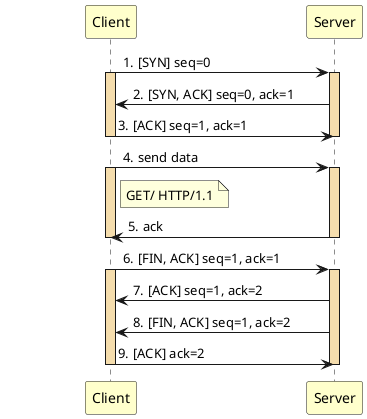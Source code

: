 @startuml http

skinparam ParticipantPadding 80
skinparam BoxPadding 10

participant "Client" as client #BUSINESS
participant "Server" as server #BUSINESS

autonumber "0."

client -> server : [SYN] seq=0
activate client #F5DDAD
activate server #F5DDAD

server -> client : [SYN, ACK] seq=0, ack=1

client -> server : [ACK] seq=1, ack=1
deactivate client
deactivate server

client -> server : send data
activate client #F5DDAD
activate server #F5DDAD
note right of client
    GET/ HTTP/1.1
end note

server -> client : ack
deactivate client
deactivate server

client -> server : [FIN, ACK] seq=1, ack=1
activate client #F5DDAD
activate server #F5DDAD

server -> client : [ACK] seq=1, ack=2

server -> client : [FIN, ACK] seq=1, ack=2

client -> server : [ACK] ack=2
deactivate client
deactivate server

@enduml